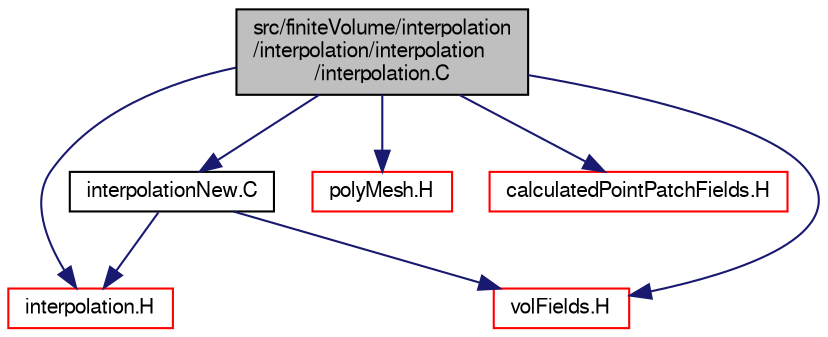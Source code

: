 digraph "src/finiteVolume/interpolation/interpolation/interpolation/interpolation.C"
{
  bgcolor="transparent";
  edge [fontname="FreeSans",fontsize="10",labelfontname="FreeSans",labelfontsize="10"];
  node [fontname="FreeSans",fontsize="10",shape=record];
  Node0 [label="src/finiteVolume/interpolation\l/interpolation/interpolation\l/interpolation.C",height=0.2,width=0.4,color="black", fillcolor="grey75", style="filled", fontcolor="black"];
  Node0 -> Node1 [color="midnightblue",fontsize="10",style="solid",fontname="FreeSans"];
  Node1 [label="interpolation.H",height=0.2,width=0.4,color="red",URL="$a03764.html"];
  Node0 -> Node299 [color="midnightblue",fontsize="10",style="solid",fontname="FreeSans"];
  Node299 [label="volFields.H",height=0.2,width=0.4,color="red",URL="$a02750.html"];
  Node0 -> Node218 [color="midnightblue",fontsize="10",style="solid",fontname="FreeSans"];
  Node218 [label="polyMesh.H",height=0.2,width=0.4,color="red",URL="$a11630.html"];
  Node0 -> Node328 [color="midnightblue",fontsize="10",style="solid",fontname="FreeSans"];
  Node328 [label="calculatedPointPatchFields.H",height=0.2,width=0.4,color="red",URL="$a09914.html"];
  Node0 -> Node330 [color="midnightblue",fontsize="10",style="solid",fontname="FreeSans"];
  Node330 [label="interpolationNew.C",height=0.2,width=0.4,color="black",URL="$a03767.html"];
  Node330 -> Node1 [color="midnightblue",fontsize="10",style="solid",fontname="FreeSans"];
  Node330 -> Node299 [color="midnightblue",fontsize="10",style="solid",fontname="FreeSans"];
}
